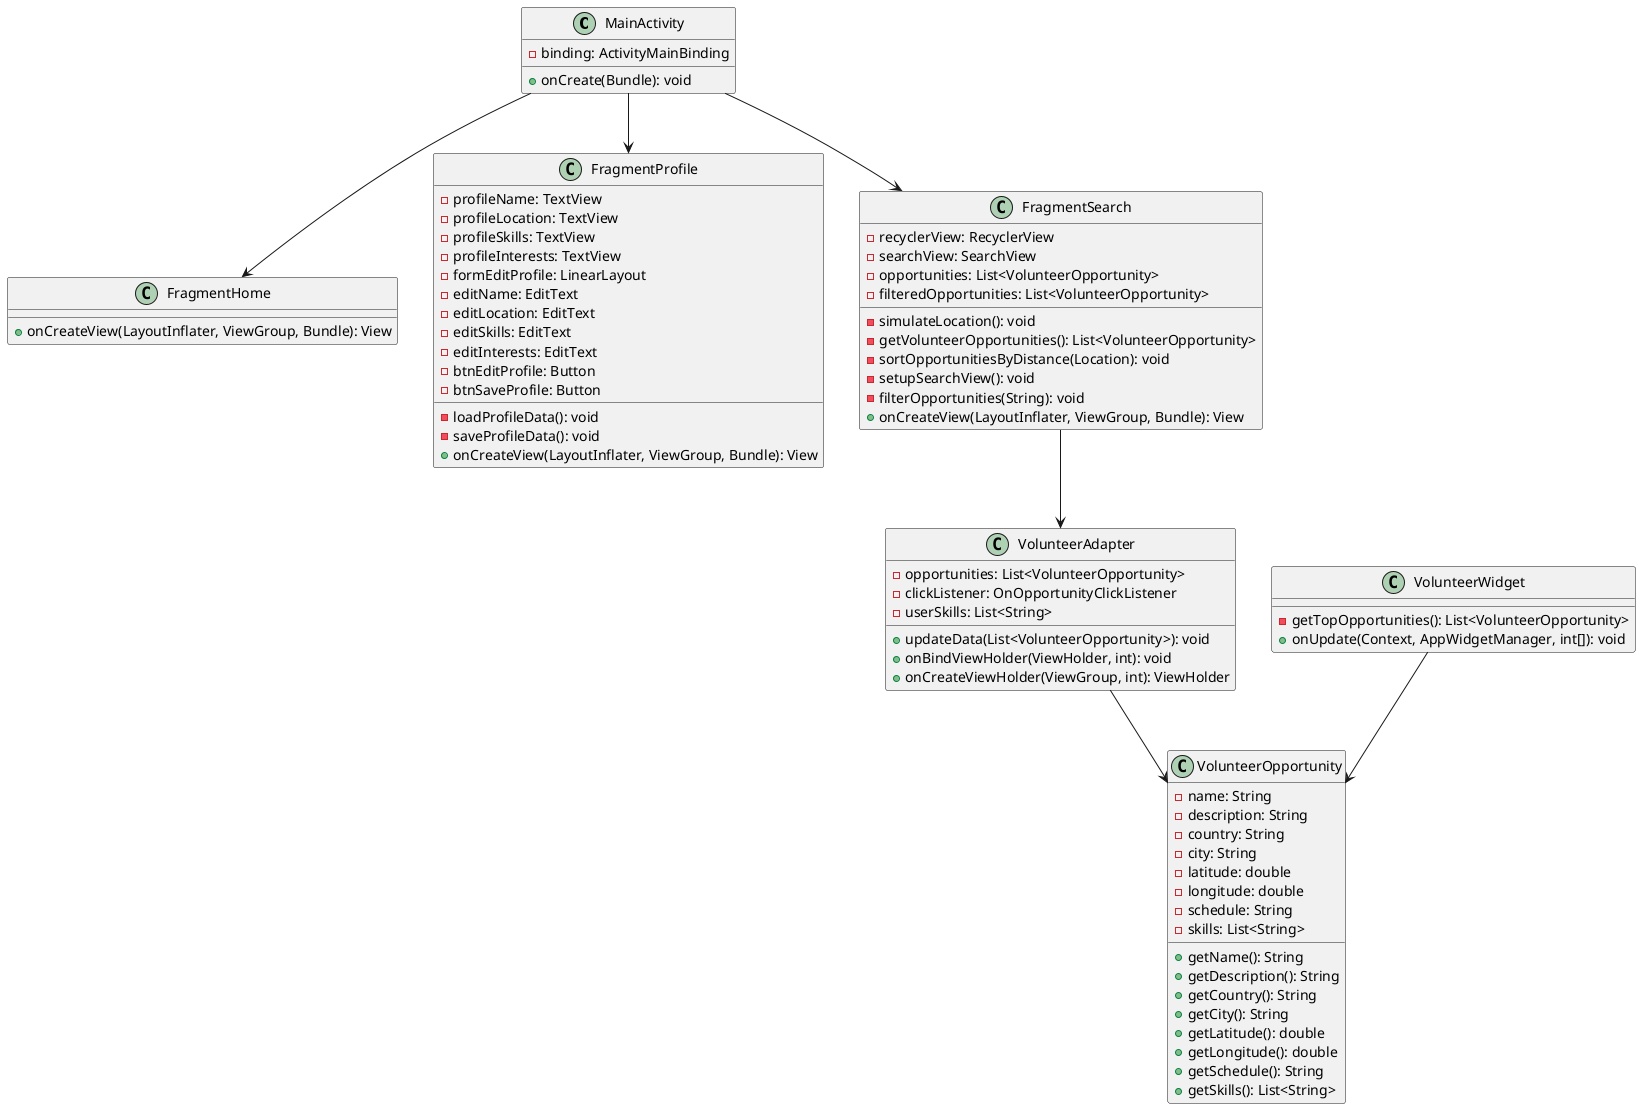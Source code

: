 @startuml
class MainActivity {
    - binding: ActivityMainBinding
    + onCreate(Bundle): void
}

class FragmentHome {
    + onCreateView(LayoutInflater, ViewGroup, Bundle): View
}

class FragmentProfile {
    - profileName: TextView
    - profileLocation: TextView
    - profileSkills: TextView
    - profileInterests: TextView
    - formEditProfile: LinearLayout
    - editName: EditText
    - editLocation: EditText
    - editSkills: EditText
    - editInterests: EditText
    - btnEditProfile: Button
    - btnSaveProfile: Button
    - loadProfileData(): void
    - saveProfileData(): void
    + onCreateView(LayoutInflater, ViewGroup, Bundle): View
}

class FragmentSearch {
    - recyclerView: RecyclerView
    - searchView: SearchView
    - opportunities: List<VolunteerOpportunity>
    - filteredOpportunities: List<VolunteerOpportunity>
    - simulateLocation(): void
    - getVolunteerOpportunities(): List<VolunteerOpportunity>
    - sortOpportunitiesByDistance(Location): void
    - setupSearchView(): void
    - filterOpportunities(String): void
    + onCreateView(LayoutInflater, ViewGroup, Bundle): View
}

class VolunteerAdapter {
    - opportunities: List<VolunteerOpportunity>
    - clickListener: OnOpportunityClickListener
    - userSkills: List<String>
    + updateData(List<VolunteerOpportunity>): void
    + onBindViewHolder(ViewHolder, int): void
    + onCreateViewHolder(ViewGroup, int): ViewHolder
}

class VolunteerOpportunity {
    - name: String
    - description: String
    - country: String
    - city: String
    - latitude: double
    - longitude: double
    - schedule: String
    - skills: List<String>
    + getName(): String
    + getDescription(): String
    + getCountry(): String
    + getCity(): String
    + getLatitude(): double
    + getLongitude(): double
    + getSchedule(): String
    + getSkills(): List<String>
}

class VolunteerWidget {
    - getTopOpportunities(): List<VolunteerOpportunity>
    + onUpdate(Context, AppWidgetManager, int[]): void
}

MainActivity --> FragmentHome
MainActivity --> FragmentProfile
MainActivity --> FragmentSearch
FragmentSearch --> VolunteerAdapter
VolunteerAdapter --> VolunteerOpportunity
VolunteerWidget --> VolunteerOpportunity
@enduml
